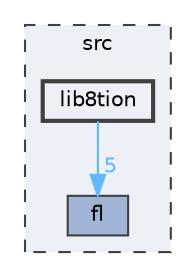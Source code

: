digraph "/home/runner/work/FastLED/FastLED/src/lib8tion"
{
 // LATEX_PDF_SIZE
  bgcolor="transparent";
  edge [fontname=Helvetica,fontsize=10,labelfontname=Helvetica,labelfontsize=10];
  node [fontname=Helvetica,fontsize=10,shape=box,height=0.2,width=0.4];
  compound=true
  subgraph clusterdir_68267d1309a1af8e8297ef4c3efbcdba {
    graph [ bgcolor="#edf0f7", pencolor="grey25", label="src", fontname=Helvetica,fontsize=10 style="filled,dashed", URL="dir_68267d1309a1af8e8297ef4c3efbcdba.html",tooltip=""]
  dir_4d1829fa9bd13d7db71e765b2707b248 [label="fl", fillcolor="#a2b4d6", color="grey25", style="filled", URL="dir_4d1829fa9bd13d7db71e765b2707b248.html",tooltip=""];
  dir_d91669bda445047ed1892ac77a05ddb9 [label="lib8tion", fillcolor="#edf0f7", color="grey25", style="filled,bold", URL="dir_d91669bda445047ed1892ac77a05ddb9.html",tooltip=""];
  }
  dir_d91669bda445047ed1892ac77a05ddb9->dir_4d1829fa9bd13d7db71e765b2707b248 [headlabel="5", labeldistance=1.5 headhref="dir_000046_000027.html" href="dir_000046_000027.html" color="steelblue1" fontcolor="steelblue1"];
}
